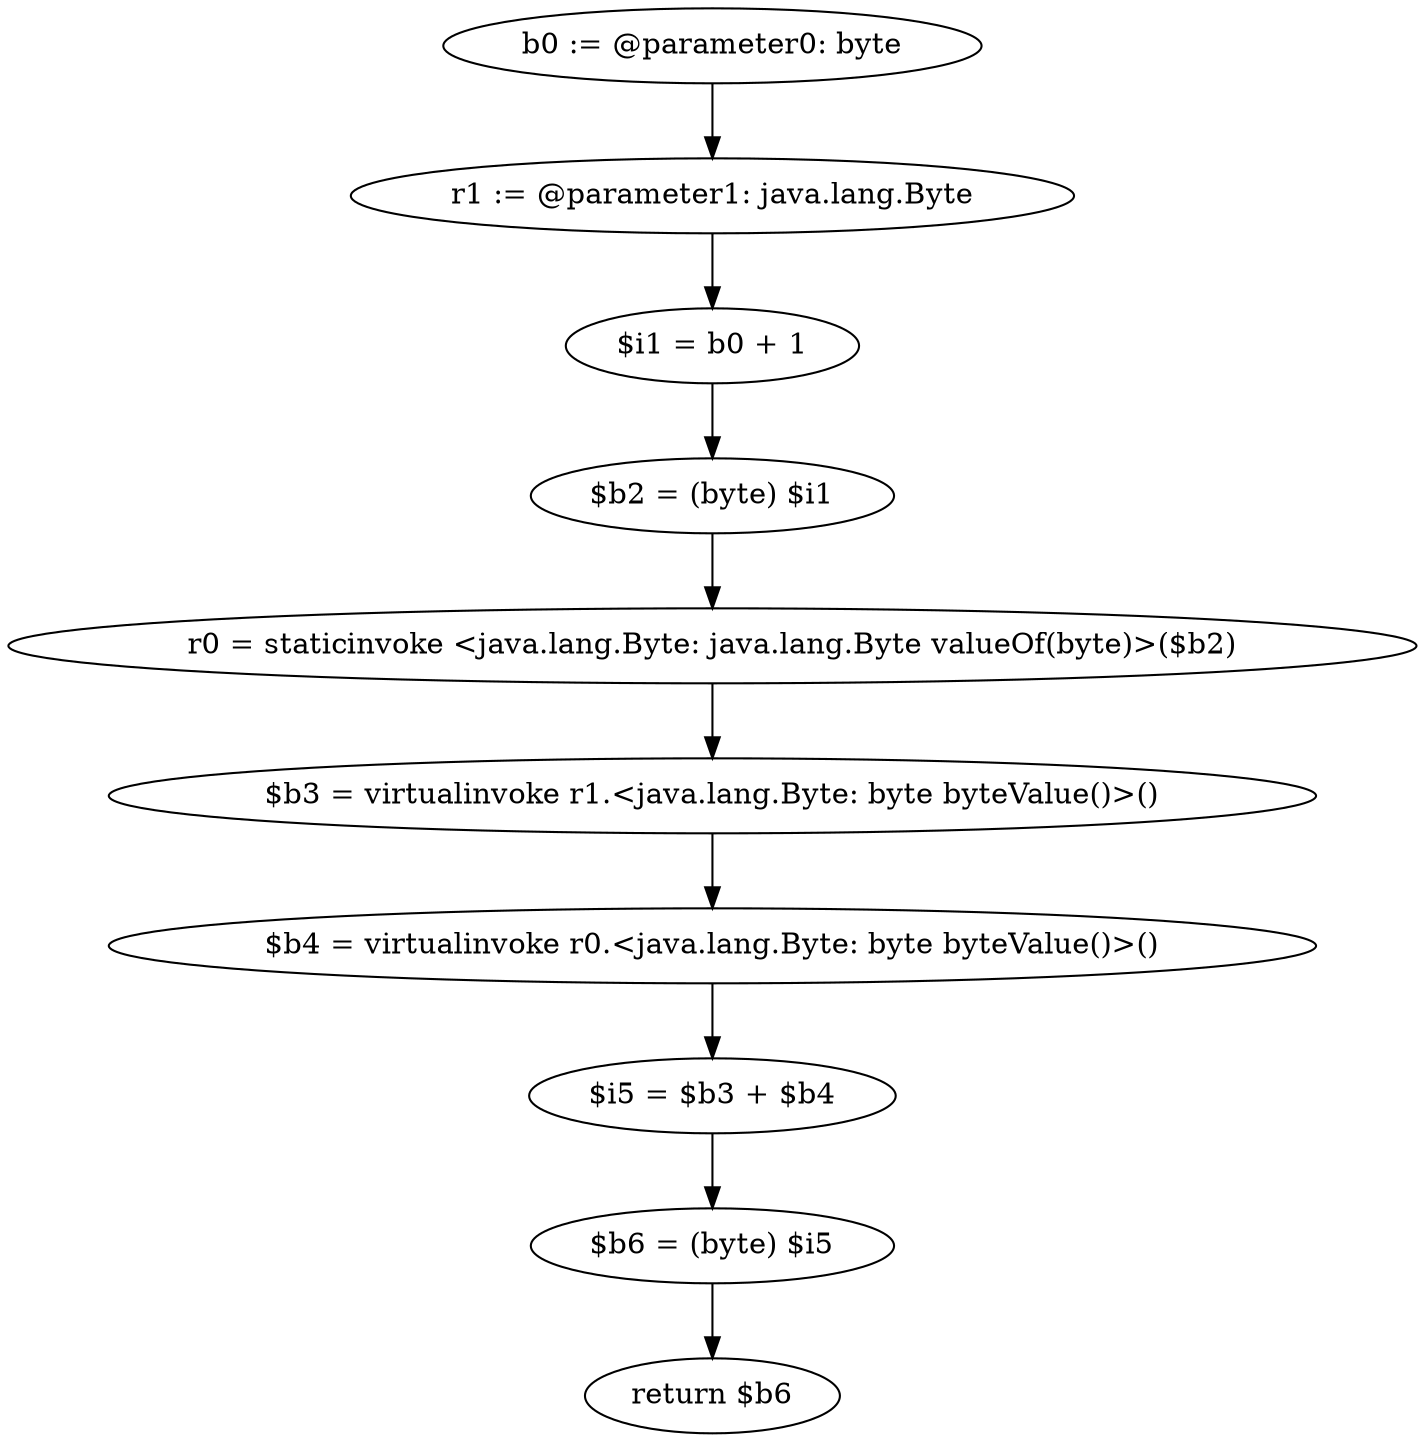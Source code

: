 digraph "unitGraph" {
    "b0 := @parameter0: byte"
    "r1 := @parameter1: java.lang.Byte"
    "$i1 = b0 + 1"
    "$b2 = (byte) $i1"
    "r0 = staticinvoke <java.lang.Byte: java.lang.Byte valueOf(byte)>($b2)"
    "$b3 = virtualinvoke r1.<java.lang.Byte: byte byteValue()>()"
    "$b4 = virtualinvoke r0.<java.lang.Byte: byte byteValue()>()"
    "$i5 = $b3 + $b4"
    "$b6 = (byte) $i5"
    "return $b6"
    "b0 := @parameter0: byte"->"r1 := @parameter1: java.lang.Byte";
    "r1 := @parameter1: java.lang.Byte"->"$i1 = b0 + 1";
    "$i1 = b0 + 1"->"$b2 = (byte) $i1";
    "$b2 = (byte) $i1"->"r0 = staticinvoke <java.lang.Byte: java.lang.Byte valueOf(byte)>($b2)";
    "r0 = staticinvoke <java.lang.Byte: java.lang.Byte valueOf(byte)>($b2)"->"$b3 = virtualinvoke r1.<java.lang.Byte: byte byteValue()>()";
    "$b3 = virtualinvoke r1.<java.lang.Byte: byte byteValue()>()"->"$b4 = virtualinvoke r0.<java.lang.Byte: byte byteValue()>()";
    "$b4 = virtualinvoke r0.<java.lang.Byte: byte byteValue()>()"->"$i5 = $b3 + $b4";
    "$i5 = $b3 + $b4"->"$b6 = (byte) $i5";
    "$b6 = (byte) $i5"->"return $b6";
}
